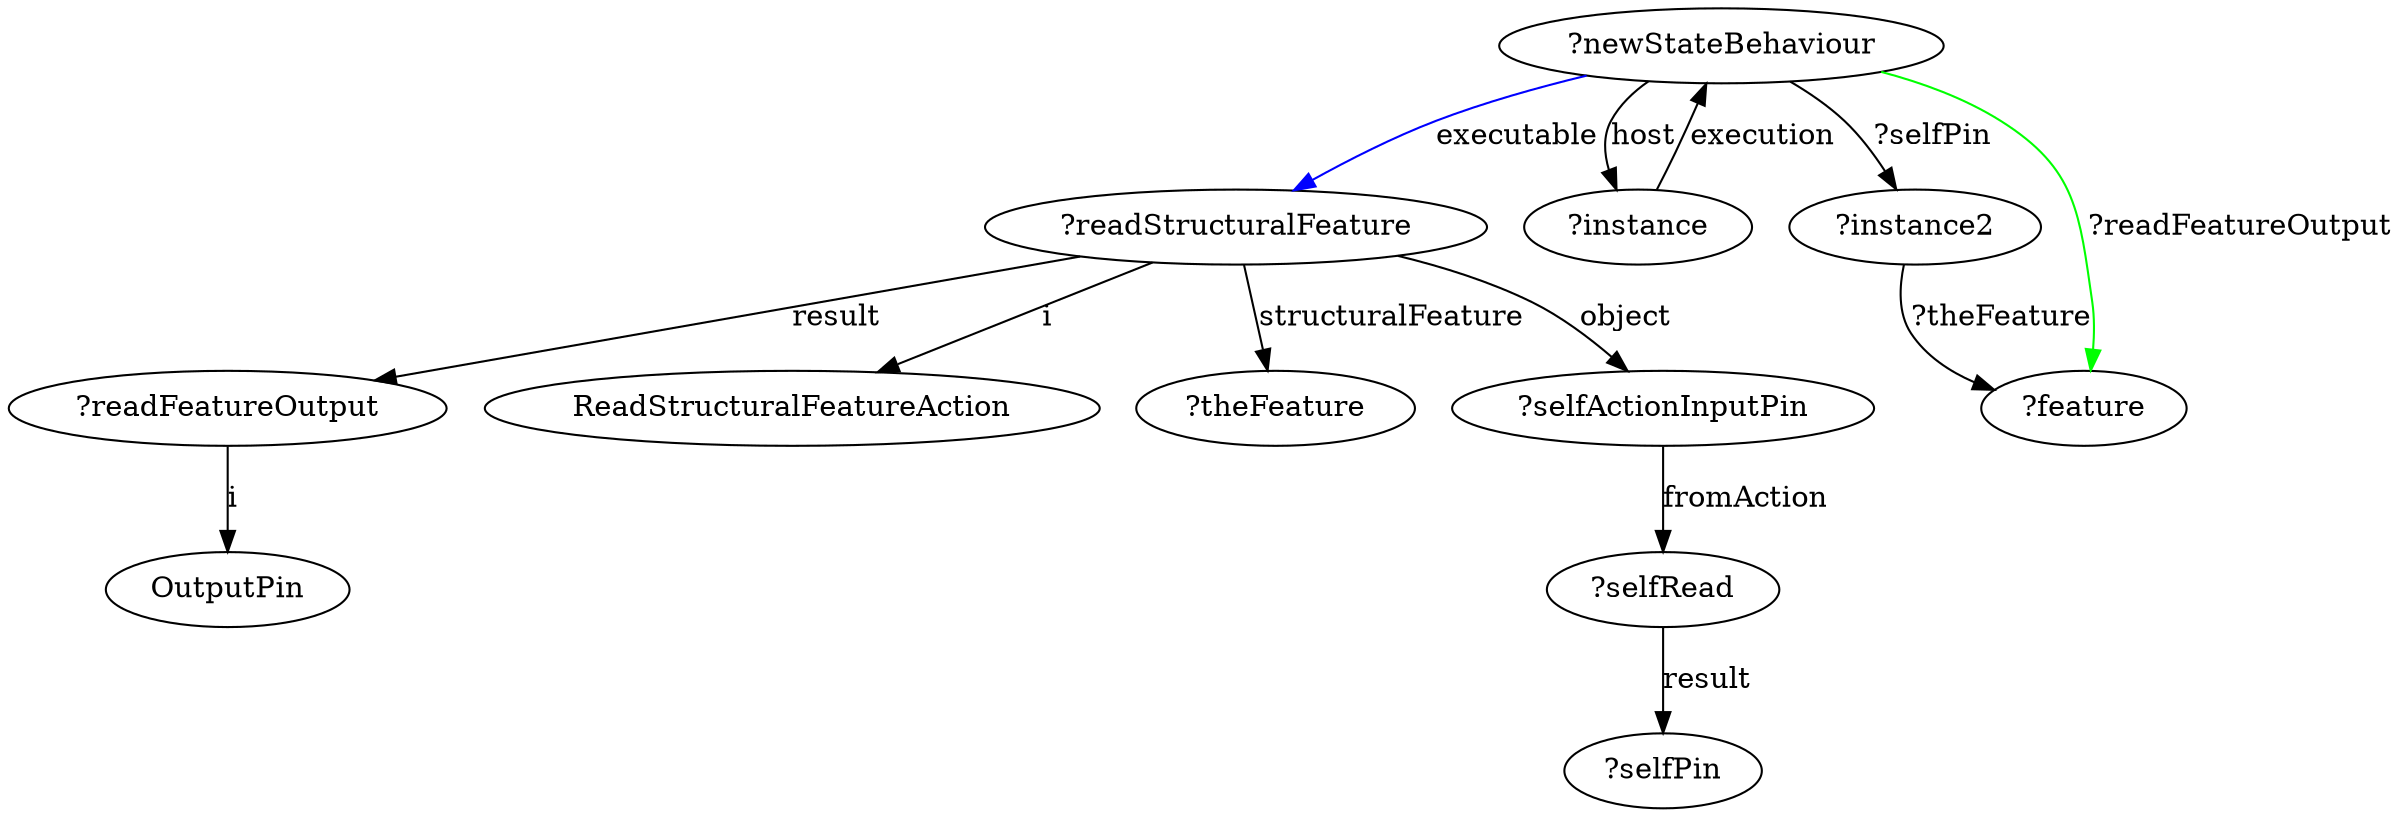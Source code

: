digraph readStructuralFeatureAction_TwoInts {
	"?readFeatureOutput" -> "OutputPin" [label="i"]
	"?readStructuralFeature" -> "?readFeatureOutput" [label="result"]
	"?readStructuralFeature" -> "ReadStructuralFeatureAction" [label="i"]
	"?readStructuralFeature" -> "?theFeature" [label="structuralFeature"]
	"?readStructuralFeature" -> "?selfActionInputPin" [label="object"]
	"?newStateBehaviour" -> "?instance" [label="host"]
	"?instance" -> "?newStateBehaviour" [label="execution"]
	"?newStateBehaviour" -> "?instance2" [label="?selfPin"]
	"?instance2" -> "?feature" [label="?theFeature"]
	"?selfActionInputPin" -> "?selfRead" [label="fromAction"]
	"?selfRead" -> "?selfPin" [label="result"]
	"?newStateBehaviour" -> "?feature" [label="?readFeatureOutput", color="green"]
	"?newStateBehaviour" -> "?readStructuralFeature" [label="executable", color="blue"]
}
